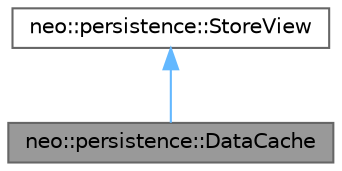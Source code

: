 digraph "neo::persistence::DataCache"
{
 // LATEX_PDF_SIZE
  bgcolor="transparent";
  edge [fontname=Helvetica,fontsize=10,labelfontname=Helvetica,labelfontsize=10];
  node [fontname=Helvetica,fontsize=10,shape=box,height=0.2,width=0.4];
  Node1 [id="Node000001",label="neo::persistence::DataCache",height=0.2,width=0.4,color="gray40", fillcolor="grey60", style="filled", fontcolor="black",tooltip="Base class for data caches."];
  Node2 -> Node1 [id="edge1_Node000001_Node000002",dir="back",color="steelblue1",style="solid",tooltip=" "];
  Node2 [id="Node000002",label="neo::persistence::StoreView",height=0.2,width=0.4,color="gray40", fillcolor="white", style="filled",URL="$classneo_1_1persistence_1_1_store_view.html",tooltip="Represents a view of a storage."];
}
